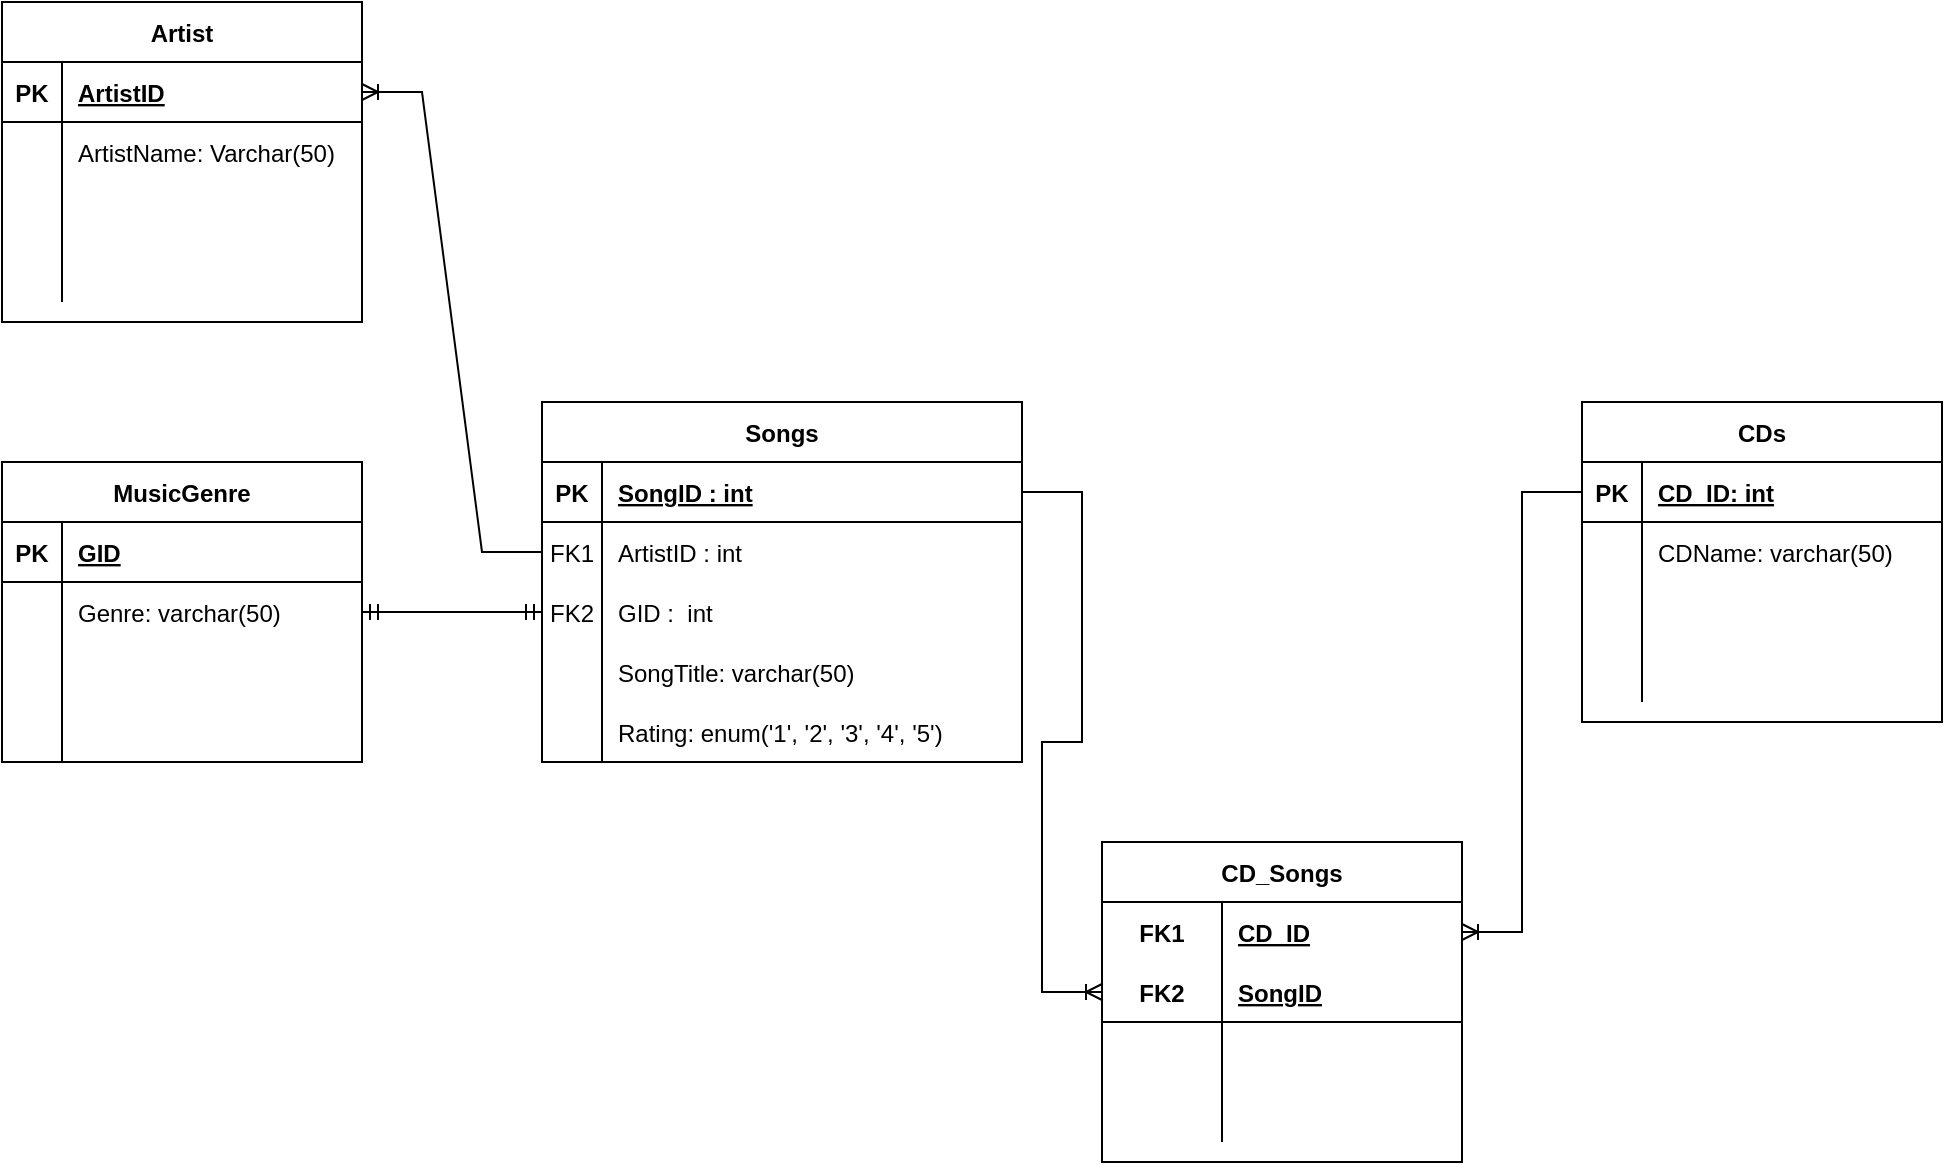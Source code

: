 <mxfile version="19.0.1" type="device"><diagram id="HrppeqW50HmBuTT0q-wT" name="Page-1"><mxGraphModel dx="2489" dy="857" grid="1" gridSize="10" guides="1" tooltips="1" connect="1" arrows="1" fold="1" page="1" pageScale="1" pageWidth="827" pageHeight="1169" math="0" shadow="0"><root><mxCell id="0"/><mxCell id="1" parent="0"/><mxCell id="WLQWIHFxfmVF5J7JMTit-1" value="Songs" style="shape=table;startSize=30;container=1;collapsible=1;childLayout=tableLayout;fixedRows=1;rowLines=0;fontStyle=1;align=center;resizeLast=1;" parent="1" vertex="1"><mxGeometry x="-280" y="480" width="240" height="180" as="geometry"/></mxCell><mxCell id="WLQWIHFxfmVF5J7JMTit-2" value="" style="shape=tableRow;horizontal=0;startSize=0;swimlaneHead=0;swimlaneBody=0;fillColor=none;collapsible=0;dropTarget=0;points=[[0,0.5],[1,0.5]];portConstraint=eastwest;top=0;left=0;right=0;bottom=1;" parent="WLQWIHFxfmVF5J7JMTit-1" vertex="1"><mxGeometry y="30" width="240" height="30" as="geometry"/></mxCell><mxCell id="WLQWIHFxfmVF5J7JMTit-3" value="PK" style="shape=partialRectangle;connectable=0;fillColor=none;top=0;left=0;bottom=0;right=0;fontStyle=1;overflow=hidden;" parent="WLQWIHFxfmVF5J7JMTit-2" vertex="1"><mxGeometry width="30" height="30" as="geometry"><mxRectangle width="30" height="30" as="alternateBounds"/></mxGeometry></mxCell><mxCell id="WLQWIHFxfmVF5J7JMTit-4" value="SongID : int" style="shape=partialRectangle;connectable=0;fillColor=none;top=0;left=0;bottom=0;right=0;align=left;spacingLeft=6;fontStyle=5;overflow=hidden;" parent="WLQWIHFxfmVF5J7JMTit-2" vertex="1"><mxGeometry x="30" width="210" height="30" as="geometry"><mxRectangle width="210" height="30" as="alternateBounds"/></mxGeometry></mxCell><mxCell id="WLQWIHFxfmVF5J7JMTit-5" value="" style="shape=tableRow;horizontal=0;startSize=0;swimlaneHead=0;swimlaneBody=0;fillColor=none;collapsible=0;dropTarget=0;points=[[0,0.5],[1,0.5]];portConstraint=eastwest;top=0;left=0;right=0;bottom=0;" parent="WLQWIHFxfmVF5J7JMTit-1" vertex="1"><mxGeometry y="60" width="240" height="30" as="geometry"/></mxCell><mxCell id="WLQWIHFxfmVF5J7JMTit-6" value="FK1" style="shape=partialRectangle;connectable=0;fillColor=none;top=0;left=0;bottom=0;right=0;editable=1;overflow=hidden;" parent="WLQWIHFxfmVF5J7JMTit-5" vertex="1"><mxGeometry width="30" height="30" as="geometry"><mxRectangle width="30" height="30" as="alternateBounds"/></mxGeometry></mxCell><mxCell id="WLQWIHFxfmVF5J7JMTit-7" value="ArtistID : int" style="shape=partialRectangle;connectable=0;fillColor=none;top=0;left=0;bottom=0;right=0;align=left;spacingLeft=6;overflow=hidden;" parent="WLQWIHFxfmVF5J7JMTit-5" vertex="1"><mxGeometry x="30" width="210" height="30" as="geometry"><mxRectangle width="210" height="30" as="alternateBounds"/></mxGeometry></mxCell><mxCell id="WLQWIHFxfmVF5J7JMTit-8" value="" style="shape=tableRow;horizontal=0;startSize=0;swimlaneHead=0;swimlaneBody=0;fillColor=none;collapsible=0;dropTarget=0;points=[[0,0.5],[1,0.5]];portConstraint=eastwest;top=0;left=0;right=0;bottom=0;" parent="WLQWIHFxfmVF5J7JMTit-1" vertex="1"><mxGeometry y="90" width="240" height="30" as="geometry"/></mxCell><mxCell id="WLQWIHFxfmVF5J7JMTit-9" value="FK2" style="shape=partialRectangle;connectable=0;fillColor=none;top=0;left=0;bottom=0;right=0;editable=1;overflow=hidden;" parent="WLQWIHFxfmVF5J7JMTit-8" vertex="1"><mxGeometry width="30" height="30" as="geometry"><mxRectangle width="30" height="30" as="alternateBounds"/></mxGeometry></mxCell><mxCell id="WLQWIHFxfmVF5J7JMTit-10" value="GID :  int" style="shape=partialRectangle;connectable=0;fillColor=none;top=0;left=0;bottom=0;right=0;align=left;spacingLeft=6;overflow=hidden;" parent="WLQWIHFxfmVF5J7JMTit-8" vertex="1"><mxGeometry x="30" width="210" height="30" as="geometry"><mxRectangle width="210" height="30" as="alternateBounds"/></mxGeometry></mxCell><mxCell id="WLQWIHFxfmVF5J7JMTit-11" value="" style="shape=tableRow;horizontal=0;startSize=0;swimlaneHead=0;swimlaneBody=0;fillColor=none;collapsible=0;dropTarget=0;points=[[0,0.5],[1,0.5]];portConstraint=eastwest;top=0;left=0;right=0;bottom=0;" parent="WLQWIHFxfmVF5J7JMTit-1" vertex="1"><mxGeometry y="120" width="240" height="30" as="geometry"/></mxCell><mxCell id="WLQWIHFxfmVF5J7JMTit-12" value="" style="shape=partialRectangle;connectable=0;fillColor=none;top=0;left=0;bottom=0;right=0;editable=1;overflow=hidden;" parent="WLQWIHFxfmVF5J7JMTit-11" vertex="1"><mxGeometry width="30" height="30" as="geometry"><mxRectangle width="30" height="30" as="alternateBounds"/></mxGeometry></mxCell><mxCell id="WLQWIHFxfmVF5J7JMTit-13" value="SongTitle: varchar(50)" style="shape=partialRectangle;connectable=0;fillColor=none;top=0;left=0;bottom=0;right=0;align=left;spacingLeft=6;overflow=hidden;" parent="WLQWIHFxfmVF5J7JMTit-11" vertex="1"><mxGeometry x="30" width="210" height="30" as="geometry"><mxRectangle width="210" height="30" as="alternateBounds"/></mxGeometry></mxCell><mxCell id="WLQWIHFxfmVF5J7JMTit-27" value="" style="shape=tableRow;horizontal=0;startSize=0;swimlaneHead=0;swimlaneBody=0;fillColor=none;collapsible=0;dropTarget=0;points=[[0,0.5],[1,0.5]];portConstraint=eastwest;top=0;left=0;right=0;bottom=0;" parent="WLQWIHFxfmVF5J7JMTit-1" vertex="1"><mxGeometry y="150" width="240" height="30" as="geometry"/></mxCell><mxCell id="WLQWIHFxfmVF5J7JMTit-28" value="" style="shape=partialRectangle;connectable=0;fillColor=none;top=0;left=0;bottom=0;right=0;editable=1;overflow=hidden;" parent="WLQWIHFxfmVF5J7JMTit-27" vertex="1"><mxGeometry width="30" height="30" as="geometry"><mxRectangle width="30" height="30" as="alternateBounds"/></mxGeometry></mxCell><mxCell id="WLQWIHFxfmVF5J7JMTit-29" value="Rating: enum('1', '2', '3', '4', '5')" style="shape=partialRectangle;connectable=0;fillColor=none;top=0;left=0;bottom=0;right=0;align=left;spacingLeft=6;overflow=hidden;" parent="WLQWIHFxfmVF5J7JMTit-27" vertex="1"><mxGeometry x="30" width="210" height="30" as="geometry"><mxRectangle width="210" height="30" as="alternateBounds"/></mxGeometry></mxCell><mxCell id="WLQWIHFxfmVF5J7JMTit-35" value="CDs" style="shape=table;startSize=30;container=1;collapsible=1;childLayout=tableLayout;fixedRows=1;rowLines=0;fontStyle=1;align=center;resizeLast=1;" parent="1" vertex="1"><mxGeometry x="240" y="480" width="180" height="160" as="geometry"/></mxCell><mxCell id="WLQWIHFxfmVF5J7JMTit-36" value="" style="shape=tableRow;horizontal=0;startSize=0;swimlaneHead=0;swimlaneBody=0;fillColor=none;collapsible=0;dropTarget=0;points=[[0,0.5],[1,0.5]];portConstraint=eastwest;top=0;left=0;right=0;bottom=1;" parent="WLQWIHFxfmVF5J7JMTit-35" vertex="1"><mxGeometry y="30" width="180" height="30" as="geometry"/></mxCell><mxCell id="WLQWIHFxfmVF5J7JMTit-37" value="PK" style="shape=partialRectangle;connectable=0;fillColor=none;top=0;left=0;bottom=0;right=0;fontStyle=1;overflow=hidden;" parent="WLQWIHFxfmVF5J7JMTit-36" vertex="1"><mxGeometry width="30" height="30" as="geometry"><mxRectangle width="30" height="30" as="alternateBounds"/></mxGeometry></mxCell><mxCell id="WLQWIHFxfmVF5J7JMTit-38" value="CD_ID: int" style="shape=partialRectangle;connectable=0;fillColor=none;top=0;left=0;bottom=0;right=0;align=left;spacingLeft=6;fontStyle=5;overflow=hidden;" parent="WLQWIHFxfmVF5J7JMTit-36" vertex="1"><mxGeometry x="30" width="150" height="30" as="geometry"><mxRectangle width="150" height="30" as="alternateBounds"/></mxGeometry></mxCell><mxCell id="WLQWIHFxfmVF5J7JMTit-39" value="" style="shape=tableRow;horizontal=0;startSize=0;swimlaneHead=0;swimlaneBody=0;fillColor=none;collapsible=0;dropTarget=0;points=[[0,0.5],[1,0.5]];portConstraint=eastwest;top=0;left=0;right=0;bottom=0;" parent="WLQWIHFxfmVF5J7JMTit-35" vertex="1"><mxGeometry y="60" width="180" height="30" as="geometry"/></mxCell><mxCell id="WLQWIHFxfmVF5J7JMTit-40" value="" style="shape=partialRectangle;connectable=0;fillColor=none;top=0;left=0;bottom=0;right=0;editable=1;overflow=hidden;" parent="WLQWIHFxfmVF5J7JMTit-39" vertex="1"><mxGeometry width="30" height="30" as="geometry"><mxRectangle width="30" height="30" as="alternateBounds"/></mxGeometry></mxCell><mxCell id="WLQWIHFxfmVF5J7JMTit-41" value="CDName: varchar(50)" style="shape=partialRectangle;connectable=0;fillColor=none;top=0;left=0;bottom=0;right=0;align=left;spacingLeft=6;overflow=hidden;" parent="WLQWIHFxfmVF5J7JMTit-39" vertex="1"><mxGeometry x="30" width="150" height="30" as="geometry"><mxRectangle width="150" height="30" as="alternateBounds"/></mxGeometry></mxCell><mxCell id="WLQWIHFxfmVF5J7JMTit-42" value="" style="shape=tableRow;horizontal=0;startSize=0;swimlaneHead=0;swimlaneBody=0;fillColor=none;collapsible=0;dropTarget=0;points=[[0,0.5],[1,0.5]];portConstraint=eastwest;top=0;left=0;right=0;bottom=0;" parent="WLQWIHFxfmVF5J7JMTit-35" vertex="1"><mxGeometry y="90" width="180" height="30" as="geometry"/></mxCell><mxCell id="WLQWIHFxfmVF5J7JMTit-43" value="" style="shape=partialRectangle;connectable=0;fillColor=none;top=0;left=0;bottom=0;right=0;editable=1;overflow=hidden;" parent="WLQWIHFxfmVF5J7JMTit-42" vertex="1"><mxGeometry width="30" height="30" as="geometry"><mxRectangle width="30" height="30" as="alternateBounds"/></mxGeometry></mxCell><mxCell id="WLQWIHFxfmVF5J7JMTit-44" value="" style="shape=partialRectangle;connectable=0;fillColor=none;top=0;left=0;bottom=0;right=0;align=left;spacingLeft=6;overflow=hidden;" parent="WLQWIHFxfmVF5J7JMTit-42" vertex="1"><mxGeometry x="30" width="150" height="30" as="geometry"><mxRectangle width="150" height="30" as="alternateBounds"/></mxGeometry></mxCell><mxCell id="WLQWIHFxfmVF5J7JMTit-45" value="" style="shape=tableRow;horizontal=0;startSize=0;swimlaneHead=0;swimlaneBody=0;fillColor=none;collapsible=0;dropTarget=0;points=[[0,0.5],[1,0.5]];portConstraint=eastwest;top=0;left=0;right=0;bottom=0;" parent="WLQWIHFxfmVF5J7JMTit-35" vertex="1"><mxGeometry y="120" width="180" height="30" as="geometry"/></mxCell><mxCell id="WLQWIHFxfmVF5J7JMTit-46" value="" style="shape=partialRectangle;connectable=0;fillColor=none;top=0;left=0;bottom=0;right=0;editable=1;overflow=hidden;" parent="WLQWIHFxfmVF5J7JMTit-45" vertex="1"><mxGeometry width="30" height="30" as="geometry"><mxRectangle width="30" height="30" as="alternateBounds"/></mxGeometry></mxCell><mxCell id="WLQWIHFxfmVF5J7JMTit-47" value="" style="shape=partialRectangle;connectable=0;fillColor=none;top=0;left=0;bottom=0;right=0;align=left;spacingLeft=6;overflow=hidden;" parent="WLQWIHFxfmVF5J7JMTit-45" vertex="1"><mxGeometry x="30" width="150" height="30" as="geometry"><mxRectangle width="150" height="30" as="alternateBounds"/></mxGeometry></mxCell><mxCell id="WLQWIHFxfmVF5J7JMTit-48" value="MusicGenre" style="shape=table;startSize=30;container=1;collapsible=1;childLayout=tableLayout;fixedRows=1;rowLines=0;fontStyle=1;align=center;resizeLast=1;" parent="1" vertex="1"><mxGeometry x="-550" y="510" width="180" height="150" as="geometry"/></mxCell><mxCell id="WLQWIHFxfmVF5J7JMTit-49" value="" style="shape=tableRow;horizontal=0;startSize=0;swimlaneHead=0;swimlaneBody=0;fillColor=none;collapsible=0;dropTarget=0;points=[[0,0.5],[1,0.5]];portConstraint=eastwest;top=0;left=0;right=0;bottom=1;" parent="WLQWIHFxfmVF5J7JMTit-48" vertex="1"><mxGeometry y="30" width="180" height="30" as="geometry"/></mxCell><mxCell id="WLQWIHFxfmVF5J7JMTit-50" value="PK" style="shape=partialRectangle;connectable=0;fillColor=none;top=0;left=0;bottom=0;right=0;fontStyle=1;overflow=hidden;" parent="WLQWIHFxfmVF5J7JMTit-49" vertex="1"><mxGeometry width="30" height="30" as="geometry"><mxRectangle width="30" height="30" as="alternateBounds"/></mxGeometry></mxCell><mxCell id="WLQWIHFxfmVF5J7JMTit-51" value="GID" style="shape=partialRectangle;connectable=0;fillColor=none;top=0;left=0;bottom=0;right=0;align=left;spacingLeft=6;fontStyle=5;overflow=hidden;" parent="WLQWIHFxfmVF5J7JMTit-49" vertex="1"><mxGeometry x="30" width="150" height="30" as="geometry"><mxRectangle width="150" height="30" as="alternateBounds"/></mxGeometry></mxCell><mxCell id="WLQWIHFxfmVF5J7JMTit-52" value="" style="shape=tableRow;horizontal=0;startSize=0;swimlaneHead=0;swimlaneBody=0;fillColor=none;collapsible=0;dropTarget=0;points=[[0,0.5],[1,0.5]];portConstraint=eastwest;top=0;left=0;right=0;bottom=0;" parent="WLQWIHFxfmVF5J7JMTit-48" vertex="1"><mxGeometry y="60" width="180" height="30" as="geometry"/></mxCell><mxCell id="WLQWIHFxfmVF5J7JMTit-53" value="" style="shape=partialRectangle;connectable=0;fillColor=none;top=0;left=0;bottom=0;right=0;editable=1;overflow=hidden;" parent="WLQWIHFxfmVF5J7JMTit-52" vertex="1"><mxGeometry width="30" height="30" as="geometry"><mxRectangle width="30" height="30" as="alternateBounds"/></mxGeometry></mxCell><mxCell id="WLQWIHFxfmVF5J7JMTit-54" value="Genre: varchar(50)" style="shape=partialRectangle;connectable=0;fillColor=none;top=0;left=0;bottom=0;right=0;align=left;spacingLeft=6;overflow=hidden;" parent="WLQWIHFxfmVF5J7JMTit-52" vertex="1"><mxGeometry x="30" width="150" height="30" as="geometry"><mxRectangle width="150" height="30" as="alternateBounds"/></mxGeometry></mxCell><mxCell id="WLQWIHFxfmVF5J7JMTit-55" value="" style="shape=tableRow;horizontal=0;startSize=0;swimlaneHead=0;swimlaneBody=0;fillColor=none;collapsible=0;dropTarget=0;points=[[0,0.5],[1,0.5]];portConstraint=eastwest;top=0;left=0;right=0;bottom=0;" parent="WLQWIHFxfmVF5J7JMTit-48" vertex="1"><mxGeometry y="90" width="180" height="30" as="geometry"/></mxCell><mxCell id="WLQWIHFxfmVF5J7JMTit-56" value="" style="shape=partialRectangle;connectable=0;fillColor=none;top=0;left=0;bottom=0;right=0;editable=1;overflow=hidden;" parent="WLQWIHFxfmVF5J7JMTit-55" vertex="1"><mxGeometry width="30" height="30" as="geometry"><mxRectangle width="30" height="30" as="alternateBounds"/></mxGeometry></mxCell><mxCell id="WLQWIHFxfmVF5J7JMTit-57" value="" style="shape=partialRectangle;connectable=0;fillColor=none;top=0;left=0;bottom=0;right=0;align=left;spacingLeft=6;overflow=hidden;" parent="WLQWIHFxfmVF5J7JMTit-55" vertex="1"><mxGeometry x="30" width="150" height="30" as="geometry"><mxRectangle width="150" height="30" as="alternateBounds"/></mxGeometry></mxCell><mxCell id="WLQWIHFxfmVF5J7JMTit-58" value="" style="shape=tableRow;horizontal=0;startSize=0;swimlaneHead=0;swimlaneBody=0;fillColor=none;collapsible=0;dropTarget=0;points=[[0,0.5],[1,0.5]];portConstraint=eastwest;top=0;left=0;right=0;bottom=0;" parent="WLQWIHFxfmVF5J7JMTit-48" vertex="1"><mxGeometry y="120" width="180" height="30" as="geometry"/></mxCell><mxCell id="WLQWIHFxfmVF5J7JMTit-59" value="" style="shape=partialRectangle;connectable=0;fillColor=none;top=0;left=0;bottom=0;right=0;editable=1;overflow=hidden;" parent="WLQWIHFxfmVF5J7JMTit-58" vertex="1"><mxGeometry width="30" height="30" as="geometry"><mxRectangle width="30" height="30" as="alternateBounds"/></mxGeometry></mxCell><mxCell id="WLQWIHFxfmVF5J7JMTit-60" value="" style="shape=partialRectangle;connectable=0;fillColor=none;top=0;left=0;bottom=0;right=0;align=left;spacingLeft=6;overflow=hidden;" parent="WLQWIHFxfmVF5J7JMTit-58" vertex="1"><mxGeometry x="30" width="150" height="30" as="geometry"><mxRectangle width="150" height="30" as="alternateBounds"/></mxGeometry></mxCell><mxCell id="WLQWIHFxfmVF5J7JMTit-62" value="CD_Songs" style="shape=table;startSize=30;container=1;collapsible=1;childLayout=tableLayout;fixedRows=1;rowLines=0;fontStyle=1;align=center;resizeLast=1;" parent="1" vertex="1"><mxGeometry y="700" width="180" height="160" as="geometry"/></mxCell><mxCell id="WLQWIHFxfmVF5J7JMTit-63" value="" style="shape=tableRow;horizontal=0;startSize=0;swimlaneHead=0;swimlaneBody=0;fillColor=none;collapsible=0;dropTarget=0;points=[[0,0.5],[1,0.5]];portConstraint=eastwest;top=0;left=0;right=0;bottom=0;" parent="WLQWIHFxfmVF5J7JMTit-62" vertex="1"><mxGeometry y="30" width="180" height="30" as="geometry"/></mxCell><mxCell id="WLQWIHFxfmVF5J7JMTit-64" value="FK1" style="shape=partialRectangle;connectable=0;fillColor=none;top=0;left=0;bottom=0;right=0;fontStyle=1;overflow=hidden;" parent="WLQWIHFxfmVF5J7JMTit-63" vertex="1"><mxGeometry width="60" height="30" as="geometry"><mxRectangle width="60" height="30" as="alternateBounds"/></mxGeometry></mxCell><mxCell id="WLQWIHFxfmVF5J7JMTit-65" value="CD_ID" style="shape=partialRectangle;connectable=0;fillColor=none;top=0;left=0;bottom=0;right=0;align=left;spacingLeft=6;fontStyle=5;overflow=hidden;" parent="WLQWIHFxfmVF5J7JMTit-63" vertex="1"><mxGeometry x="60" width="120" height="30" as="geometry"><mxRectangle width="120" height="30" as="alternateBounds"/></mxGeometry></mxCell><mxCell id="WLQWIHFxfmVF5J7JMTit-66" value="" style="shape=tableRow;horizontal=0;startSize=0;swimlaneHead=0;swimlaneBody=0;fillColor=none;collapsible=0;dropTarget=0;points=[[0,0.5],[1,0.5]];portConstraint=eastwest;top=0;left=0;right=0;bottom=1;" parent="WLQWIHFxfmVF5J7JMTit-62" vertex="1"><mxGeometry y="60" width="180" height="30" as="geometry"/></mxCell><mxCell id="WLQWIHFxfmVF5J7JMTit-67" value="FK2" style="shape=partialRectangle;connectable=0;fillColor=none;top=0;left=0;bottom=0;right=0;fontStyle=1;overflow=hidden;" parent="WLQWIHFxfmVF5J7JMTit-66" vertex="1"><mxGeometry width="60" height="30" as="geometry"><mxRectangle width="60" height="30" as="alternateBounds"/></mxGeometry></mxCell><mxCell id="WLQWIHFxfmVF5J7JMTit-68" value="SongID" style="shape=partialRectangle;connectable=0;fillColor=none;top=0;left=0;bottom=0;right=0;align=left;spacingLeft=6;fontStyle=5;overflow=hidden;" parent="WLQWIHFxfmVF5J7JMTit-66" vertex="1"><mxGeometry x="60" width="120" height="30" as="geometry"><mxRectangle width="120" height="30" as="alternateBounds"/></mxGeometry></mxCell><mxCell id="WLQWIHFxfmVF5J7JMTit-69" value="" style="shape=tableRow;horizontal=0;startSize=0;swimlaneHead=0;swimlaneBody=0;fillColor=none;collapsible=0;dropTarget=0;points=[[0,0.5],[1,0.5]];portConstraint=eastwest;top=0;left=0;right=0;bottom=0;" parent="WLQWIHFxfmVF5J7JMTit-62" vertex="1"><mxGeometry y="90" width="180" height="30" as="geometry"/></mxCell><mxCell id="WLQWIHFxfmVF5J7JMTit-70" value="" style="shape=partialRectangle;connectable=0;fillColor=none;top=0;left=0;bottom=0;right=0;editable=1;overflow=hidden;" parent="WLQWIHFxfmVF5J7JMTit-69" vertex="1"><mxGeometry width="60" height="30" as="geometry"><mxRectangle width="60" height="30" as="alternateBounds"/></mxGeometry></mxCell><mxCell id="WLQWIHFxfmVF5J7JMTit-71" value="" style="shape=partialRectangle;connectable=0;fillColor=none;top=0;left=0;bottom=0;right=0;align=left;spacingLeft=6;overflow=hidden;" parent="WLQWIHFxfmVF5J7JMTit-69" vertex="1"><mxGeometry x="60" width="120" height="30" as="geometry"><mxRectangle width="120" height="30" as="alternateBounds"/></mxGeometry></mxCell><mxCell id="WLQWIHFxfmVF5J7JMTit-72" value="" style="shape=tableRow;horizontal=0;startSize=0;swimlaneHead=0;swimlaneBody=0;fillColor=none;collapsible=0;dropTarget=0;points=[[0,0.5],[1,0.5]];portConstraint=eastwest;top=0;left=0;right=0;bottom=0;" parent="WLQWIHFxfmVF5J7JMTit-62" vertex="1"><mxGeometry y="120" width="180" height="30" as="geometry"/></mxCell><mxCell id="WLQWIHFxfmVF5J7JMTit-73" value="" style="shape=partialRectangle;connectable=0;fillColor=none;top=0;left=0;bottom=0;right=0;editable=1;overflow=hidden;" parent="WLQWIHFxfmVF5J7JMTit-72" vertex="1"><mxGeometry width="60" height="30" as="geometry"><mxRectangle width="60" height="30" as="alternateBounds"/></mxGeometry></mxCell><mxCell id="WLQWIHFxfmVF5J7JMTit-74" value="" style="shape=partialRectangle;connectable=0;fillColor=none;top=0;left=0;bottom=0;right=0;align=left;spacingLeft=6;overflow=hidden;" parent="WLQWIHFxfmVF5J7JMTit-72" vertex="1"><mxGeometry x="60" width="120" height="30" as="geometry"><mxRectangle width="120" height="30" as="alternateBounds"/></mxGeometry></mxCell><mxCell id="WLQWIHFxfmVF5J7JMTit-75" value="Artist" style="shape=table;startSize=30;container=1;collapsible=1;childLayout=tableLayout;fixedRows=1;rowLines=0;fontStyle=1;align=center;resizeLast=1;" parent="1" vertex="1"><mxGeometry x="-550" y="280" width="180" height="160" as="geometry"/></mxCell><mxCell id="WLQWIHFxfmVF5J7JMTit-76" value="" style="shape=tableRow;horizontal=0;startSize=0;swimlaneHead=0;swimlaneBody=0;fillColor=none;collapsible=0;dropTarget=0;points=[[0,0.5],[1,0.5]];portConstraint=eastwest;top=0;left=0;right=0;bottom=1;" parent="WLQWIHFxfmVF5J7JMTit-75" vertex="1"><mxGeometry y="30" width="180" height="30" as="geometry"/></mxCell><mxCell id="WLQWIHFxfmVF5J7JMTit-77" value="PK" style="shape=partialRectangle;connectable=0;fillColor=none;top=0;left=0;bottom=0;right=0;fontStyle=1;overflow=hidden;" parent="WLQWIHFxfmVF5J7JMTit-76" vertex="1"><mxGeometry width="30" height="30" as="geometry"><mxRectangle width="30" height="30" as="alternateBounds"/></mxGeometry></mxCell><mxCell id="WLQWIHFxfmVF5J7JMTit-78" value="ArtistID" style="shape=partialRectangle;connectable=0;fillColor=none;top=0;left=0;bottom=0;right=0;align=left;spacingLeft=6;fontStyle=5;overflow=hidden;" parent="WLQWIHFxfmVF5J7JMTit-76" vertex="1"><mxGeometry x="30" width="150" height="30" as="geometry"><mxRectangle width="150" height="30" as="alternateBounds"/></mxGeometry></mxCell><mxCell id="WLQWIHFxfmVF5J7JMTit-79" value="" style="shape=tableRow;horizontal=0;startSize=0;swimlaneHead=0;swimlaneBody=0;fillColor=none;collapsible=0;dropTarget=0;points=[[0,0.5],[1,0.5]];portConstraint=eastwest;top=0;left=0;right=0;bottom=0;" parent="WLQWIHFxfmVF5J7JMTit-75" vertex="1"><mxGeometry y="60" width="180" height="30" as="geometry"/></mxCell><mxCell id="WLQWIHFxfmVF5J7JMTit-80" value="" style="shape=partialRectangle;connectable=0;fillColor=none;top=0;left=0;bottom=0;right=0;editable=1;overflow=hidden;" parent="WLQWIHFxfmVF5J7JMTit-79" vertex="1"><mxGeometry width="30" height="30" as="geometry"><mxRectangle width="30" height="30" as="alternateBounds"/></mxGeometry></mxCell><mxCell id="WLQWIHFxfmVF5J7JMTit-81" value="ArtistName: Varchar(50)" style="shape=partialRectangle;connectable=0;fillColor=none;top=0;left=0;bottom=0;right=0;align=left;spacingLeft=6;overflow=hidden;" parent="WLQWIHFxfmVF5J7JMTit-79" vertex="1"><mxGeometry x="30" width="150" height="30" as="geometry"><mxRectangle width="150" height="30" as="alternateBounds"/></mxGeometry></mxCell><mxCell id="WLQWIHFxfmVF5J7JMTit-82" value="" style="shape=tableRow;horizontal=0;startSize=0;swimlaneHead=0;swimlaneBody=0;fillColor=none;collapsible=0;dropTarget=0;points=[[0,0.5],[1,0.5]];portConstraint=eastwest;top=0;left=0;right=0;bottom=0;" parent="WLQWIHFxfmVF5J7JMTit-75" vertex="1"><mxGeometry y="90" width="180" height="30" as="geometry"/></mxCell><mxCell id="WLQWIHFxfmVF5J7JMTit-83" value="" style="shape=partialRectangle;connectable=0;fillColor=none;top=0;left=0;bottom=0;right=0;editable=1;overflow=hidden;" parent="WLQWIHFxfmVF5J7JMTit-82" vertex="1"><mxGeometry width="30" height="30" as="geometry"><mxRectangle width="30" height="30" as="alternateBounds"/></mxGeometry></mxCell><mxCell id="WLQWIHFxfmVF5J7JMTit-84" value="" style="shape=partialRectangle;connectable=0;fillColor=none;top=0;left=0;bottom=0;right=0;align=left;spacingLeft=6;overflow=hidden;" parent="WLQWIHFxfmVF5J7JMTit-82" vertex="1"><mxGeometry x="30" width="150" height="30" as="geometry"><mxRectangle width="150" height="30" as="alternateBounds"/></mxGeometry></mxCell><mxCell id="WLQWIHFxfmVF5J7JMTit-85" value="" style="shape=tableRow;horizontal=0;startSize=0;swimlaneHead=0;swimlaneBody=0;fillColor=none;collapsible=0;dropTarget=0;points=[[0,0.5],[1,0.5]];portConstraint=eastwest;top=0;left=0;right=0;bottom=0;" parent="WLQWIHFxfmVF5J7JMTit-75" vertex="1"><mxGeometry y="120" width="180" height="30" as="geometry"/></mxCell><mxCell id="WLQWIHFxfmVF5J7JMTit-86" value="" style="shape=partialRectangle;connectable=0;fillColor=none;top=0;left=0;bottom=0;right=0;editable=1;overflow=hidden;" parent="WLQWIHFxfmVF5J7JMTit-85" vertex="1"><mxGeometry width="30" height="30" as="geometry"><mxRectangle width="30" height="30" as="alternateBounds"/></mxGeometry></mxCell><mxCell id="WLQWIHFxfmVF5J7JMTit-87" value="" style="shape=partialRectangle;connectable=0;fillColor=none;top=0;left=0;bottom=0;right=0;align=left;spacingLeft=6;overflow=hidden;" parent="WLQWIHFxfmVF5J7JMTit-85" vertex="1"><mxGeometry x="30" width="150" height="30" as="geometry"><mxRectangle width="150" height="30" as="alternateBounds"/></mxGeometry></mxCell><mxCell id="amfY40THGGIuHD_q0vwh-8" value="" style="edgeStyle=entityRelationEdgeStyle;fontSize=12;html=1;endArrow=ERmandOne;startArrow=ERmandOne;rounded=0;exitX=1;exitY=0.5;exitDx=0;exitDy=0;entryX=0;entryY=0.5;entryDx=0;entryDy=0;" edge="1" parent="1" source="WLQWIHFxfmVF5J7JMTit-52" target="WLQWIHFxfmVF5J7JMTit-8"><mxGeometry width="100" height="100" relative="1" as="geometry"><mxPoint x="-40" y="590" as="sourcePoint"/><mxPoint x="60" y="490" as="targetPoint"/></mxGeometry></mxCell><mxCell id="amfY40THGGIuHD_q0vwh-9" value="" style="edgeStyle=entityRelationEdgeStyle;fontSize=12;html=1;endArrow=ERoneToMany;rounded=0;exitX=1;exitY=0.5;exitDx=0;exitDy=0;entryX=0;entryY=0.5;entryDx=0;entryDy=0;" edge="1" parent="1" source="WLQWIHFxfmVF5J7JMTit-2" target="WLQWIHFxfmVF5J7JMTit-66"><mxGeometry width="100" height="100" relative="1" as="geometry"><mxPoint x="-40" y="590" as="sourcePoint"/><mxPoint x="60" y="490" as="targetPoint"/></mxGeometry></mxCell><mxCell id="amfY40THGGIuHD_q0vwh-10" value="" style="edgeStyle=entityRelationEdgeStyle;fontSize=12;html=1;endArrow=ERoneToMany;rounded=0;entryX=1;entryY=0.5;entryDx=0;entryDy=0;exitX=0;exitY=0.5;exitDx=0;exitDy=0;" edge="1" parent="1" source="WLQWIHFxfmVF5J7JMTit-5" target="WLQWIHFxfmVF5J7JMTit-76"><mxGeometry width="100" height="100" relative="1" as="geometry"><mxPoint x="-320" y="450" as="sourcePoint"/><mxPoint x="-220" y="350" as="targetPoint"/></mxGeometry></mxCell><mxCell id="amfY40THGGIuHD_q0vwh-14" value="" style="edgeStyle=entityRelationEdgeStyle;fontSize=12;html=1;endArrow=ERoneToMany;rounded=0;exitX=0;exitY=0.5;exitDx=0;exitDy=0;entryX=1;entryY=0.5;entryDx=0;entryDy=0;" edge="1" parent="1" source="WLQWIHFxfmVF5J7JMTit-36" target="WLQWIHFxfmVF5J7JMTit-63"><mxGeometry width="100" height="100" relative="1" as="geometry"><mxPoint x="-40" y="590" as="sourcePoint"/><mxPoint x="60" y="490" as="targetPoint"/></mxGeometry></mxCell></root></mxGraphModel></diagram></mxfile>